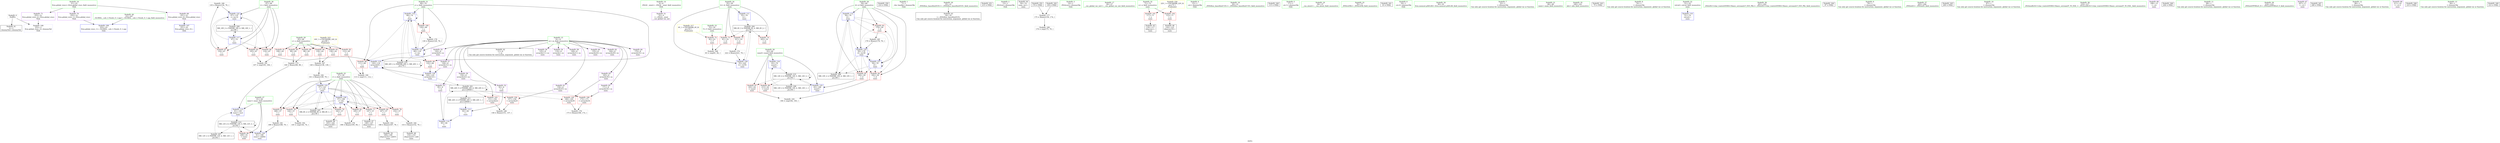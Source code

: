 digraph "SVFG" {
	label="SVFG";

	Node0x562f1b9e06e0 [shape=record,color=grey,label="{NodeID: 0\nNullPtr}"];
	Node0x562f1b9e06e0 -> Node0x562f1b9e1c90[style=solid];
	Node0x562f1b9e06e0 -> Node0x562f1b9e2dc0[style=solid];
	Node0x562f1b9eb040 [shape=record,color=grey,label="{NodeID: 180\n135 = Binary(134, 79, )\n}"];
	Node0x562f1b9eb040 -> Node0x562f1b9e8050[style=solid];
	Node0x562f1b9e23a0 [shape=record,color=red,label="{NodeID: 97\n134\<--67\n\<--i\nmain\n}"];
	Node0x562f1b9e23a0 -> Node0x562f1b9eb040[style=solid];
	Node0x562f1b9e0770 [shape=record,color=green,label="{NodeID: 14\n4\<--6\n_ZStL8__ioinit\<--_ZStL8__ioinit_field_insensitive\nGlob }"];
	Node0x562f1b9e0770 -> Node0x562f1b9e3560[style=solid];
	Node0x562f1b9e2f90 [shape=record,color=blue,label="{NodeID: 111\n55\<--79\ntt\<--\nmain\n}"];
	Node0x562f1b9e2f90 -> Node0x562f1b9f6270[style=dashed];
	Node0x562f1b9e11d0 [shape=record,color=green,label="{NodeID: 28\n63\<--64\nmaxd\<--maxd_field_insensitive\nmain\n}"];
	Node0x562f1b9e11d0 -> Node0x562f1b9e5330[style=solid];
	Node0x562f1b9e11d0 -> Node0x562f1b9e5400[style=solid];
	Node0x562f1b9e11d0 -> Node0x562f1b9e7b70[style=solid];
	Node0x562f1b9e11d0 -> Node0x562f1b9e82c0[style=solid];
	Node0x562f1b9f7670 [shape=record,color=black,label="{NodeID: 208\nMR_14V_2 = PHI(MR_14V_4, MR_14V_1, )\npts\{64 \}\n}"];
	Node0x562f1b9f7670 -> Node0x562f1b9e7b70[style=dashed];
	Node0x562f1b9e82c0 [shape=record,color=blue,label="{NodeID: 125\n63\<--186\nmaxd\<--\nmain\n}"];
	Node0x562f1b9e82c0 -> Node0x562f1b9f9970[style=dashed];
	Node0x562f1b9e1d90 [shape=record,color=black,label="{NodeID: 42\n11\<--8\n\<--m\nCan only get source location for instruction, argument, global var or function.}"];
	Node0x562f1b9e3970 [shape=record,color=purple,label="{NodeID: 56\n125\<--8\narrayidx11\<--m\nmain\n}"];
	Node0x562f1b9e4500 [shape=record,color=purple,label="{NodeID: 70\n252\<--21\nllvm.global_ctors_1\<--llvm.global_ctors\nGlob }"];
	Node0x562f1b9e4500 -> Node0x562f1b9e2cc0[style=solid];
	Node0x562f1ba06c80 [shape=record,color=black,label="{NodeID: 250\n214 = PHI()\n}"];
	Node0x562f1b9e50c0 [shape=record,color=red,label="{NodeID: 84\n182\<--59\n\<--d\nmain\n}"];
	Node0x562f1b9e50c0 -> Node0x562f1b9e5cc0[style=solid];
	Node0x562f1b9c6830 [shape=record,color=green,label="{NodeID: 1\n7\<--1\n__dso_handle\<--dummyObj\nGlob }"];
	Node0x562f1b9eb1c0 [shape=record,color=grey,label="{NodeID: 181\n189 = Binary(188, 79, )\n}"];
	Node0x562f1b9eb1c0 -> Node0x562f1b9e8390[style=solid];
	Node0x562f1b9e2470 [shape=record,color=red,label="{NodeID: 98\n111\<--69\n\<--j\nmain\n}"];
	Node0x562f1b9e2470 -> Node0x562f1b9ebf40[style=solid];
	Node0x562f1b9e0800 [shape=record,color=green,label="{NodeID: 15\n8\<--12\nm\<--m_field_insensitive\nGlob }"];
	Node0x562f1b9e0800 -> Node0x562f1b9e1d90[style=solid];
	Node0x562f1b9e0800 -> Node0x562f1b9e3630[style=solid];
	Node0x562f1b9e0800 -> Node0x562f1b9e3700[style=solid];
	Node0x562f1b9e0800 -> Node0x562f1b9e37d0[style=solid];
	Node0x562f1b9e0800 -> Node0x562f1b9e38a0[style=solid];
	Node0x562f1b9e0800 -> Node0x562f1b9e3970[style=solid];
	Node0x562f1b9e0800 -> Node0x562f1b9e3a40[style=solid];
	Node0x562f1b9e0800 -> Node0x562f1b9e3b10[style=solid];
	Node0x562f1b9e0800 -> Node0x562f1b9e3be0[style=solid];
	Node0x562f1b9e0800 -> Node0x562f1b9e3cb0[style=solid];
	Node0x562f1b9e0800 -> Node0x562f1b9e3d80[style=solid];
	Node0x562f1b9e0800 -> Node0x562f1b9e3e50[style=solid];
	Node0x562f1b9e0800 -> Node0x562f1b9e3f20[style=solid];
	Node0x562f1b9e0800 -> Node0x562f1b9e3ff0[style=solid];
	Node0x562f1b9e0800 -> Node0x562f1b9e40c0[style=solid];
	Node0x562f1b9e3060 [shape=record,color=blue,label="{NodeID: 112\n59\<--79\nd\<--\nmain\n}"];
	Node0x562f1b9e3060 -> Node0x562f1b9e4ff0[style=dashed];
	Node0x562f1b9e3060 -> Node0x562f1b9e50c0[style=dashed];
	Node0x562f1b9e3060 -> Node0x562f1b9e5190[style=dashed];
	Node0x562f1b9e3060 -> Node0x562f1b9e81f0[style=dashed];
	Node0x562f1b9e3060 -> Node0x562f1b9e8460[style=dashed];
	Node0x562f1b9e3060 -> Node0x562f1b9f6c70[style=dashed];
	Node0x562f1b9e12a0 [shape=record,color=green,label="{NodeID: 29\n65\<--66\ns\<--s_field_insensitive\nmain\n}"];
	Node0x562f1b9e12a0 -> Node0x562f1b9e54d0[style=solid];
	Node0x562f1b9e12a0 -> Node0x562f1b9e55a0[style=solid];
	Node0x562f1b9e12a0 -> Node0x562f1b9e5670[style=solid];
	Node0x562f1b9e12a0 -> Node0x562f1b9e5740[style=solid];
	Node0x562f1b9e12a0 -> Node0x562f1b9e5810[style=solid];
	Node0x562f1b9e12a0 -> Node0x562f1b9e58e0[style=solid];
	Node0x562f1b9f7b70 [shape=record,color=black,label="{NodeID: 209\nMR_18V_2 = PHI(MR_18V_4, MR_18V_1, )\npts\{68 \}\n}"];
	Node0x562f1b9f7b70 -> Node0x562f1b9e7c40[style=dashed];
	Node0x562f1b9e8390 [shape=record,color=blue,label="{NodeID: 126\n61\<--189\nmaxr\<--add42\nmain\n}"];
	Node0x562f1b9e8390 -> Node0x562f1b9f9470[style=dashed];
	Node0x562f1b9e1e90 [shape=record,color=black,label="{NodeID: 43\n34\<--35\n\<--_ZNSt8ios_base4InitD1Ev\nCan only get source location for instruction, argument, global var or function.}"];
	Node0x562f1b9fb6e0 [shape=record,color=yellow,style=double,label="{NodeID: 223\n16V_1 = ENCHI(MR_16V_0)\npts\{66 \}\nFun[main]}"];
	Node0x562f1b9fb6e0 -> Node0x562f1b9e54d0[style=dashed];
	Node0x562f1b9fb6e0 -> Node0x562f1b9e55a0[style=dashed];
	Node0x562f1b9fb6e0 -> Node0x562f1b9e5670[style=dashed];
	Node0x562f1b9fb6e0 -> Node0x562f1b9e5740[style=dashed];
	Node0x562f1b9fb6e0 -> Node0x562f1b9e5810[style=dashed];
	Node0x562f1b9fb6e0 -> Node0x562f1b9e58e0[style=dashed];
	Node0x562f1b9e3a40 [shape=record,color=purple,label="{NodeID: 57\n126\<--8\narrayidx12\<--m\nmain\n}"];
	Node0x562f1b9e3a40 -> Node0x562f1b9e7eb0[style=solid];
	Node0x562f1b9e4600 [shape=record,color=purple,label="{NodeID: 71\n253\<--21\nllvm.global_ctors_2\<--llvm.global_ctors\nGlob }"];
	Node0x562f1b9e4600 -> Node0x562f1b9e2dc0[style=solid];
	Node0x562f1ba06d80 [shape=record,color=black,label="{NodeID: 251\n215 = PHI()\n}"];
	Node0x562f1b9e5190 [shape=record,color=red,label="{NodeID: 85\n186\<--59\n\<--d\nmain\n}"];
	Node0x562f1b9e5190 -> Node0x562f1b9e82c0[style=solid];
	Node0x562f1b9c8cc0 [shape=record,color=green,label="{NodeID: 2\n13\<--1\n_ZSt3cin\<--dummyObj\nGlob }"];
	Node0x562f1b9eb340 [shape=record,color=grey,label="{NodeID: 182\n141 = Binary(140, 79, )\n}"];
	Node0x562f1b9eb340 -> Node0x562f1b9e8120[style=solid];
	Node0x562f1b9e2540 [shape=record,color=red,label="{NodeID: 99\n122\<--69\n\<--j\nmain\n}"];
	Node0x562f1b9e2540 -> Node0x562f1b9e7eb0[style=solid];
	Node0x562f1b9e0890 [shape=record,color=green,label="{NodeID: 16\n21\<--25\nllvm.global_ctors\<--llvm.global_ctors_field_insensitive\nGlob }"];
	Node0x562f1b9e0890 -> Node0x562f1b9e4400[style=solid];
	Node0x562f1b9e0890 -> Node0x562f1b9e4500[style=solid];
	Node0x562f1b9e0890 -> Node0x562f1b9e4600[style=solid];
	Node0x562f1b9e3130 [shape=record,color=blue,label="{NodeID: 113\n92\<--94\n\<--\nmain\n}"];
	Node0x562f1b9e3130 -> Node0x562f1b9e3200[style=dashed];
	Node0x562f1b9e1370 [shape=record,color=green,label="{NodeID: 30\n67\<--68\ni\<--i_field_insensitive\nmain\n}"];
	Node0x562f1b9e1370 -> Node0x562f1b9e59b0[style=solid];
	Node0x562f1b9e1370 -> Node0x562f1b9e22d0[style=solid];
	Node0x562f1b9e1370 -> Node0x562f1b9e23a0[style=solid];
	Node0x562f1b9e1370 -> Node0x562f1b9e7c40[style=solid];
	Node0x562f1b9e1370 -> Node0x562f1b9e8050[style=solid];
	Node0x562f1b9f8070 [shape=record,color=black,label="{NodeID: 210\nMR_20V_2 = PHI(MR_20V_3, MR_20V_1, )\npts\{70 \}\n}"];
	Node0x562f1b9f8070 -> Node0x562f1b9e7d10[style=dashed];
	Node0x562f1b9f8070 -> Node0x562f1b9f8070[style=dashed];
	Node0x562f1b9e8460 [shape=record,color=blue,label="{NodeID: 127\n59\<--79\nd\<--\nmain\n}"];
	Node0x562f1b9e8460 -> Node0x562f1b9e4ff0[style=dashed];
	Node0x562f1b9e8460 -> Node0x562f1b9e50c0[style=dashed];
	Node0x562f1b9e8460 -> Node0x562f1b9e5190[style=dashed];
	Node0x562f1b9e8460 -> Node0x562f1b9e81f0[style=dashed];
	Node0x562f1b9e8460 -> Node0x562f1b9e8460[style=dashed];
	Node0x562f1b9e8460 -> Node0x562f1b9f6c70[style=dashed];
	Node0x562f1b9e1f90 [shape=record,color=black,label="{NodeID: 44\n50\<--74\nmain_ret\<--\nmain\n}"];
	Node0x562f1b9e3b10 [shape=record,color=purple,label="{NodeID: 58\n149\<--8\narrayidx21\<--m\nmain\n}"];
	Node0x562f1b9e4700 [shape=record,color=red,label="{NodeID: 72\n82\<--53\n\<--T\nmain\n}"];
	Node0x562f1b9e4700 -> Node0x562f1b9ebc40[style=solid];
	Node0x562f1ba06e50 [shape=record,color=black,label="{NodeID: 252\n174 = PHI()\n}"];
	Node0x562f1ba06e50 -> Node0x562f1b9eabc0[style=solid];
	Node0x562f1b9e5260 [shape=record,color=red,label="{NodeID: 86\n209\<--61\n\<--maxr\nmain\n}"];
	Node0x562f1b9c7de0 [shape=record,color=green,label="{NodeID: 3\n14\<--1\n_ZSt4cout\<--dummyObj\nGlob }"];
	Node0x562f1b9eb4c0 [shape=record,color=grey,label="{NodeID: 183\n168 = Binary(167, 79, )\n}"];
	Node0x562f1b9eb4c0 -> Node0x562f1b9e3490[style=solid];
	Node0x562f1b9e2610 [shape=record,color=red,label="{NodeID: 100\n129\<--69\n\<--j\nmain\n}"];
	Node0x562f1b9e2610 -> Node0x562f1b9eaec0[style=solid];
	Node0x562f1b9e0920 [shape=record,color=green,label="{NodeID: 17\n26\<--27\n__cxx_global_var_init\<--__cxx_global_var_init_field_insensitive\n}"];
	Node0x562f1b9e3200 [shape=record,color=blue,label="{NodeID: 114\n95\<--94\n\<--\nmain\n}"];
	Node0x562f1b9e3200 -> Node0x562f1b9f5370[style=dashed];
	Node0x562f1b9e1440 [shape=record,color=green,label="{NodeID: 31\n69\<--70\nj\<--j_field_insensitive\nmain\n}"];
	Node0x562f1b9e1440 -> Node0x562f1b9e2470[style=solid];
	Node0x562f1b9e1440 -> Node0x562f1b9e2540[style=solid];
	Node0x562f1b9e1440 -> Node0x562f1b9e2610[style=solid];
	Node0x562f1b9e1440 -> Node0x562f1b9e7d10[style=solid];
	Node0x562f1b9e1440 -> Node0x562f1b9e7f80[style=solid];
	Node0x562f1b9f8570 [shape=record,color=black,label="{NodeID: 211\nMR_24V_2 = PHI(MR_24V_5, MR_24V_1, )\npts\{120000 \}\n}"];
	Node0x562f1b9f8570 -> Node0x562f1b9e3130[style=dashed];
	Node0x562f1b9e8530 [shape=record,color=blue,label="{NodeID: 128\n57\<--196\nr\<--dec\nmain\n}"];
	Node0x562f1b9e8530 -> Node0x562f1b9e4a40[style=dashed];
	Node0x562f1b9e8530 -> Node0x562f1b9e4b10[style=dashed];
	Node0x562f1b9e8530 -> Node0x562f1b9e4be0[style=dashed];
	Node0x562f1b9e8530 -> Node0x562f1b9e4cb0[style=dashed];
	Node0x562f1b9e8530 -> Node0x562f1b9e4d80[style=dashed];
	Node0x562f1b9e8530 -> Node0x562f1b9e4e50[style=dashed];
	Node0x562f1b9e8530 -> Node0x562f1b9e4f20[style=dashed];
	Node0x562f1b9e8530 -> Node0x562f1b9e8530[style=dashed];
	Node0x562f1b9e8530 -> Node0x562f1b9f6770[style=dashed];
	Node0x562f1b9e2060 [shape=record,color=black,label="{NodeID: 45\n118\<--117\nidxprom\<--\nmain\n}"];
	Node0x562f1b9e3be0 [shape=record,color=purple,label="{NodeID: 59\n150\<--8\narrayidx22\<--m\nmain\n}"];
	Node0x562f1b9e3be0 -> Node0x562f1b9e2880[style=solid];
	Node0x562f1b9e47d0 [shape=record,color=red,label="{NodeID: 73\n81\<--55\n\<--tt\nmain\n}"];
	Node0x562f1b9e47d0 -> Node0x562f1b9ebc40[style=solid];
	Node0x562f1b9e5330 [shape=record,color=red,label="{NodeID: 87\n183\<--63\n\<--maxd\nmain\n}"];
	Node0x562f1b9e5330 -> Node0x562f1b9e5cc0[style=solid];
	Node0x562f1b9c7e70 [shape=record,color=green,label="{NodeID: 4\n15\<--1\n.str\<--dummyObj\nGlob }"];
	Node0x562f1b9eb640 [shape=record,color=grey,label="{NodeID: 184\n153 = Binary(152, 79, )\n}"];
	Node0x562f1b9eb640 -> Node0x562f1b9e32f0[style=solid];
	Node0x562f1b9e26e0 [shape=record,color=red,label="{NodeID: 101\n117\<--71\n\<--x\nmain\n}"];
	Node0x562f1b9e26e0 -> Node0x562f1b9e2060[style=solid];
	Node0x562f1b9e09b0 [shape=record,color=green,label="{NodeID: 18\n30\<--31\n_ZNSt8ios_base4InitC1Ev\<--_ZNSt8ios_base4InitC1Ev_field_insensitive\n}"];
	Node0x562f1b9e7aa0 [shape=record,color=blue,label="{NodeID: 115\n61\<--100\nmaxr\<--mul\nmain\n}"];
	Node0x562f1b9e7aa0 -> Node0x562f1b9f9470[style=dashed];
	Node0x562f1b9e1510 [shape=record,color=green,label="{NodeID: 32\n71\<--72\nx\<--x_field_insensitive\nmain\n}"];
	Node0x562f1b9e1510 -> Node0x562f1b9e26e0[style=solid];
	Node0x562f1b9e1510 -> Node0x562f1b9e27b0[style=solid];
	Node0x562f1b9e8600 [shape=record,color=blue,label="{NodeID: 129\n55\<--222\ntt\<--inc54\nmain\n}"];
	Node0x562f1b9e8600 -> Node0x562f1b9f6270[style=dashed];
	Node0x562f1b9e2130 [shape=record,color=black,label="{NodeID: 46\n124\<--123\nidxprom10\<--\nmain\n}"];
	Node0x562f1b9fb980 [shape=record,color=yellow,style=double,label="{NodeID: 226\n22V_1 = ENCHI(MR_22V_0)\npts\{72 \}\nFun[main]}"];
	Node0x562f1b9fb980 -> Node0x562f1b9e26e0[style=dashed];
	Node0x562f1b9fb980 -> Node0x562f1b9e27b0[style=dashed];
	Node0x562f1b9e3cb0 [shape=record,color=purple,label="{NodeID: 60\n155\<--8\narrayidx24\<--m\nmain\n}"];
	Node0x562f1ba06220 [shape=record,color=black,label="{NodeID: 240\n115 = PHI()\n}"];
	Node0x562f1b9e48a0 [shape=record,color=red,label="{NodeID: 74\n203\<--55\n\<--tt\nmain\n}"];
	Node0x562f1b9e5400 [shape=record,color=red,label="{NodeID: 88\n213\<--63\n\<--maxd\nmain\n}"];
	Node0x562f1b9c8fc0 [shape=record,color=green,label="{NodeID: 5\n17\<--1\n.str.1\<--dummyObj\nGlob }"];
	Node0x562f1b9eb7c0 [shape=record,color=grey,label="{NodeID: 185\n179 = Binary(178, 79, )\n}"];
	Node0x562f1b9eb7c0 -> Node0x562f1b9e81f0[style=solid];
	Node0x562f1b9e27b0 [shape=record,color=red,label="{NodeID: 102\n123\<--71\n\<--x\nmain\n}"];
	Node0x562f1b9e27b0 -> Node0x562f1b9e2130[style=solid];
	Node0x562f1b9e0a80 [shape=record,color=green,label="{NodeID: 19\n36\<--37\n__cxa_atexit\<--__cxa_atexit_field_insensitive\n}"];
	Node0x562f1b9e7b70 [shape=record,color=blue,label="{NodeID: 116\n63\<--79\nmaxd\<--\nmain\n}"];
	Node0x562f1b9e7b70 -> Node0x562f1b9f9970[style=dashed];
	Node0x562f1b9e15e0 [shape=record,color=green,label="{NodeID: 33\n76\<--77\n_ZNSirsERi\<--_ZNSirsERi_field_insensitive\n}"];
	Node0x562f1b9e2200 [shape=record,color=black,label="{NodeID: 47\n148\<--147\nidxprom20\<--\nmain\n}"];
	Node0x562f1b9e3d80 [shape=record,color=purple,label="{NodeID: 61\n156\<--8\narrayidx25\<--m\nmain\n}"];
	Node0x562f1b9e3d80 -> Node0x562f1b9e2950[style=solid];
	Node0x562f1ba06320 [shape=record,color=black,label="{NodeID: 241\n33 = PHI()\n}"];
	Node0x562f1b9e4970 [shape=record,color=red,label="{NodeID: 75\n221\<--55\n\<--tt\nmain\n}"];
	Node0x562f1b9e4970 -> Node0x562f1b9ea740[style=solid];
	Node0x562f1b9e54d0 [shape=record,color=red,label="{NodeID: 89\n98\<--65\n\<--s\nmain\n}"];
	Node0x562f1b9e54d0 -> Node0x562f1b9ea8c0[style=solid];
	Node0x562f1b9c9050 [shape=record,color=green,label="{NodeID: 6\n19\<--1\n.str.2\<--dummyObj\nGlob }"];
	Node0x562f1b9eb940 [shape=record,color=grey,label="{NodeID: 186\n158 = Binary(151, 157, )\n}"];
	Node0x562f1b9e2880 [shape=record,color=red,label="{NodeID: 103\n151\<--150\n\<--arrayidx22\nmain\n}"];
	Node0x562f1b9e2880 -> Node0x562f1b9eb940[style=solid];
	Node0x562f1b9e0b50 [shape=record,color=green,label="{NodeID: 20\n35\<--41\n_ZNSt8ios_base4InitD1Ev\<--_ZNSt8ios_base4InitD1Ev_field_insensitive\n}"];
	Node0x562f1b9e0b50 -> Node0x562f1b9e1e90[style=solid];
	Node0x562f1b9e7c40 [shape=record,color=blue,label="{NodeID: 117\n67\<--74\ni\<--\nmain\n}"];
	Node0x562f1b9e7c40 -> Node0x562f1b9e59b0[style=dashed];
	Node0x562f1b9e7c40 -> Node0x562f1b9e22d0[style=dashed];
	Node0x562f1b9e7c40 -> Node0x562f1b9e23a0[style=dashed];
	Node0x562f1b9e7c40 -> Node0x562f1b9e8050[style=dashed];
	Node0x562f1b9e7c40 -> Node0x562f1b9f7b70[style=dashed];
	Node0x562f1b9e16b0 [shape=record,color=green,label="{NodeID: 34\n90\<--91\nllvm.memset.p0i8.i64\<--llvm.memset.p0i8.i64_field_insensitive\n}"];
	Node0x562f1b9f9470 [shape=record,color=black,label="{NodeID: 214\nMR_12V_4 = PHI(MR_12V_5, MR_12V_3, )\npts\{62 \}\n}"];
	Node0x562f1b9f9470 -> Node0x562f1b9e5260[style=dashed];
	Node0x562f1b9f9470 -> Node0x562f1b9e8390[style=dashed];
	Node0x562f1b9f9470 -> Node0x562f1b9f7170[style=dashed];
	Node0x562f1b9f9470 -> Node0x562f1b9f9470[style=dashed];
	Node0x562f1b9e32f0 [shape=record,color=black,label="{NodeID: 48\n154\<--153\nidxprom23\<--add\nmain\n}"];
	Node0x562f1b9e3e50 [shape=record,color=purple,label="{NodeID: 62\n164\<--8\narrayidx29\<--m\nmain\n}"];
	Node0x562f1ba06420 [shape=record,color=black,label="{NodeID: 242\n159 = PHI()\n}"];
	Node0x562f1ba06420 -> Node0x562f1b9eabc0[style=solid];
	Node0x562f1b9e4a40 [shape=record,color=red,label="{NodeID: 76\n144\<--57\n\<--r\nmain\n}"];
	Node0x562f1b9e4a40 -> Node0x562f1b9e5b40[style=solid];
	Node0x562f1b9e55a0 [shape=record,color=red,label="{NodeID: 90\n99\<--65\n\<--s\nmain\n}"];
	Node0x562f1b9e55a0 -> Node0x562f1b9ea8c0[style=solid];
	Node0x562f1b9c7ba0 [shape=record,color=green,label="{NodeID: 7\n22\<--1\n\<--dummyObj\nCan only get source location for instruction, argument, global var or function.}"];
	Node0x562f1b9ebac0 [shape=record,color=grey,label="{NodeID: 187\n140 = Binary(138, 139, )\n}"];
	Node0x562f1b9ebac0 -> Node0x562f1b9eb340[style=solid];
	Node0x562f1b9e2950 [shape=record,color=red,label="{NodeID: 104\n157\<--156\n\<--arrayidx25\nmain\n}"];
	Node0x562f1b9e2950 -> Node0x562f1b9eb940[style=solid];
	Node0x562f1b9e0c20 [shape=record,color=green,label="{NodeID: 21\n48\<--49\nmain\<--main_field_insensitive\n}"];
	Node0x562f1b9f5370 [shape=record,color=black,label="{NodeID: 201\nMR_24V_5 = PHI(MR_24V_6, MR_24V_4, )\npts\{120000 \}\n}"];
	Node0x562f1b9f5370 -> Node0x562f1b9e2880[style=dashed];
	Node0x562f1b9f5370 -> Node0x562f1b9e2950[style=dashed];
	Node0x562f1b9f5370 -> Node0x562f1b9e2a20[style=dashed];
	Node0x562f1b9f5370 -> Node0x562f1b9e2af0[style=dashed];
	Node0x562f1b9f5370 -> Node0x562f1b9e7de0[style=dashed];
	Node0x562f1b9f5370 -> Node0x562f1b9f5370[style=dashed];
	Node0x562f1b9f5370 -> Node0x562f1b9f8570[style=dashed];
	Node0x562f1b9e7d10 [shape=record,color=blue,label="{NodeID: 118\n69\<--74\nj\<--\nmain\n}"];
	Node0x562f1b9e7d10 -> Node0x562f1b9e2470[style=dashed];
	Node0x562f1b9e7d10 -> Node0x562f1b9e2540[style=dashed];
	Node0x562f1b9e7d10 -> Node0x562f1b9e2610[style=dashed];
	Node0x562f1b9e7d10 -> Node0x562f1b9e7d10[style=dashed];
	Node0x562f1b9e7d10 -> Node0x562f1b9e7f80[style=dashed];
	Node0x562f1b9e7d10 -> Node0x562f1b9f8070[style=dashed];
	Node0x562f1b9e1780 [shape=record,color=green,label="{NodeID: 35\n160\<--161\nabs\<--abs_field_insensitive\n}"];
	Node0x562f1b9f9970 [shape=record,color=black,label="{NodeID: 215\nMR_14V_4 = PHI(MR_14V_5, MR_14V_3, )\npts\{64 \}\n}"];
	Node0x562f1b9f9970 -> Node0x562f1b9e5330[style=dashed];
	Node0x562f1b9f9970 -> Node0x562f1b9e5400[style=dashed];
	Node0x562f1b9f9970 -> Node0x562f1b9e82c0[style=dashed];
	Node0x562f1b9f9970 -> Node0x562f1b9f7670[style=dashed];
	Node0x562f1b9f9970 -> Node0x562f1b9f9970[style=dashed];
	Node0x562f1b9e33c0 [shape=record,color=black,label="{NodeID: 49\n163\<--162\nidxprom28\<--\nmain\n}"];
	Node0x562f1b9e3f20 [shape=record,color=purple,label="{NodeID: 63\n165\<--8\narrayidx30\<--m\nmain\n}"];
	Node0x562f1b9e3f20 -> Node0x562f1b9e2a20[style=solid];
	Node0x562f1ba06580 [shape=record,color=black,label="{NodeID: 243\n75 = PHI()\n}"];
	Node0x562f1b9e4b10 [shape=record,color=red,label="{NodeID: 77\n147\<--57\n\<--r\nmain\n}"];
	Node0x562f1b9e4b10 -> Node0x562f1b9e2200[style=solid];
	Node0x562f1b9ea740 [shape=record,color=grey,label="{NodeID: 174\n222 = Binary(221, 79, )\n}"];
	Node0x562f1b9ea740 -> Node0x562f1b9e8600[style=solid];
	Node0x562f1b9e5670 [shape=record,color=red,label="{NodeID: 91\n106\<--65\n\<--s\nmain\n}"];
	Node0x562f1b9e5670 -> Node0x562f1b9ec0c0[style=solid];
	Node0x562f1b9c7c30 [shape=record,color=green,label="{NodeID: 8\n74\<--1\n\<--dummyObj\nCan only get source location for instruction, argument, global var or function.}"];
	Node0x562f1b9ebc40 [shape=record,color=grey,label="{NodeID: 188\n83 = cmp(81, 82, )\n}"];
	Node0x562f1b9e2a20 [shape=record,color=red,label="{NodeID: 105\n166\<--165\n\<--arrayidx30\nmain\n}"];
	Node0x562f1b9e2a20 -> Node0x562f1b9eaa40[style=solid];
	Node0x562f1b9e0cf0 [shape=record,color=green,label="{NodeID: 22\n51\<--52\nretval\<--retval_field_insensitive\nmain\n}"];
	Node0x562f1b9e0cf0 -> Node0x562f1b9e2ec0[style=solid];
	Node0x562f1b9e7de0 [shape=record,color=blue,label="{NodeID: 119\n120\<--116\narrayidx9\<--\nmain\n}"];
	Node0x562f1b9e7de0 -> Node0x562f1b9e7eb0[style=dashed];
	Node0x562f1b9e1850 [shape=record,color=green,label="{NodeID: 36\n201\<--202\n_ZStlsISt11char_traitsIcEERSt13basic_ostreamIcT_ES5_PKc\<--_ZStlsISt11char_traitsIcEERSt13basic_ostreamIcT_ES5_PKc_field_insensitive\n}"];
	Node0x562f1b9e3490 [shape=record,color=black,label="{NodeID: 50\n169\<--168\nidxprom32\<--add31\nmain\n}"];
	Node0x562f1b9e3ff0 [shape=record,color=purple,label="{NodeID: 64\n170\<--8\narrayidx33\<--m\nmain\n}"];
	Node0x562f1ba06650 [shape=record,color=black,label="{NodeID: 244\n97 = PHI()\n}"];
	Node0x562f1b9e4be0 [shape=record,color=red,label="{NodeID: 78\n152\<--57\n\<--r\nmain\n}"];
	Node0x562f1b9e4be0 -> Node0x562f1b9eb640[style=solid];
	Node0x562f1b9ea8c0 [shape=record,color=grey,label="{NodeID: 175\n100 = Binary(98, 99, )\n}"];
	Node0x562f1b9ea8c0 -> Node0x562f1b9e7aa0[style=solid];
	Node0x562f1b9e5740 [shape=record,color=red,label="{NodeID: 92\n112\<--65\n\<--s\nmain\n}"];
	Node0x562f1b9e5740 -> Node0x562f1b9ebf40[style=solid];
	Node0x562f1b9c8520 [shape=record,color=green,label="{NodeID: 9\n79\<--1\n\<--dummyObj\nCan only get source location for instruction, argument, global var or function.}"];
	Node0x562f1b9ebdc0 [shape=record,color=grey,label="{NodeID: 189\n176 = cmp(175, 79, )\n}"];
	Node0x562f1b9e2af0 [shape=record,color=red,label="{NodeID: 106\n172\<--171\n\<--arrayidx34\nmain\n}"];
	Node0x562f1b9e2af0 -> Node0x562f1b9eaa40[style=solid];
	Node0x562f1b9e0dc0 [shape=record,color=green,label="{NodeID: 23\n53\<--54\nT\<--T_field_insensitive\nmain\n}"];
	Node0x562f1b9e0dc0 -> Node0x562f1b9e4700[style=solid];
	Node0x562f1b9e7eb0 [shape=record,color=blue,label="{NodeID: 120\n126\<--122\narrayidx12\<--\nmain\n}"];
	Node0x562f1b9e7eb0 -> Node0x562f1b9e7de0[style=dashed];
	Node0x562f1b9e7eb0 -> Node0x562f1b9f5370[style=dashed];
	Node0x562f1b9e1920 [shape=record,color=green,label="{NodeID: 37\n205\<--206\n_ZNSolsEi\<--_ZNSolsEi_field_insensitive\n}"];
	Node0x562f1b9fa990 [shape=record,color=yellow,style=double,label="{NodeID: 217\n4V_1 = ENCHI(MR_4V_0)\npts\{54 \}\nFun[main]}"];
	Node0x562f1b9fa990 -> Node0x562f1b9e4700[style=dashed];
	Node0x562f1b9e3560 [shape=record,color=purple,label="{NodeID: 51\n32\<--4\n\<--_ZStL8__ioinit\n__cxx_global_var_init\n}"];
	Node0x562f1b9e40c0 [shape=record,color=purple,label="{NodeID: 65\n171\<--8\narrayidx34\<--m\nmain\n}"];
	Node0x562f1b9e40c0 -> Node0x562f1b9e2af0[style=solid];
	Node0x562f1ba06720 [shape=record,color=black,label="{NodeID: 245\n200 = PHI()\n}"];
	Node0x562f1b9e4cb0 [shape=record,color=red,label="{NodeID: 79\n162\<--57\n\<--r\nmain\n}"];
	Node0x562f1b9e4cb0 -> Node0x562f1b9e33c0[style=solid];
	Node0x562f1b9eaa40 [shape=record,color=grey,label="{NodeID: 176\n173 = Binary(166, 172, )\n}"];
	Node0x562f1b9e5810 [shape=record,color=red,label="{NodeID: 93\n138\<--65\n\<--s\nmain\n}"];
	Node0x562f1b9e5810 -> Node0x562f1b9ebac0[style=solid];
	Node0x562f1b9c85f0 [shape=record,color=green,label="{NodeID: 10\n87\<--1\n\<--dummyObj\nCan only get source location for instruction, argument, global var or function.}"];
	Node0x562f1b9ebf40 [shape=record,color=grey,label="{NodeID: 190\n113 = cmp(111, 112, )\n}"];
	Node0x562f1b9e2bc0 [shape=record,color=blue,label="{NodeID: 107\n251\<--22\nllvm.global_ctors_0\<--\nGlob }"];
	Node0x562f1b9e0e90 [shape=record,color=green,label="{NodeID: 24\n55\<--56\ntt\<--tt_field_insensitive\nmain\n}"];
	Node0x562f1b9e0e90 -> Node0x562f1b9e47d0[style=solid];
	Node0x562f1b9e0e90 -> Node0x562f1b9e48a0[style=solid];
	Node0x562f1b9e0e90 -> Node0x562f1b9e4970[style=solid];
	Node0x562f1b9e0e90 -> Node0x562f1b9e2f90[style=solid];
	Node0x562f1b9e0e90 -> Node0x562f1b9e8600[style=solid];
	Node0x562f1b9f6270 [shape=record,color=black,label="{NodeID: 204\nMR_6V_3 = PHI(MR_6V_4, MR_6V_2, )\npts\{56 \}\n}"];
	Node0x562f1b9f6270 -> Node0x562f1b9e47d0[style=dashed];
	Node0x562f1b9f6270 -> Node0x562f1b9e48a0[style=dashed];
	Node0x562f1b9f6270 -> Node0x562f1b9e4970[style=dashed];
	Node0x562f1b9f6270 -> Node0x562f1b9e8600[style=dashed];
	Node0x562f1b9e7f80 [shape=record,color=blue,label="{NodeID: 121\n69\<--130\nj\<--inc\nmain\n}"];
	Node0x562f1b9e7f80 -> Node0x562f1b9e2470[style=dashed];
	Node0x562f1b9e7f80 -> Node0x562f1b9e2540[style=dashed];
	Node0x562f1b9e7f80 -> Node0x562f1b9e2610[style=dashed];
	Node0x562f1b9e7f80 -> Node0x562f1b9e7d10[style=dashed];
	Node0x562f1b9e7f80 -> Node0x562f1b9e7f80[style=dashed];
	Node0x562f1b9e7f80 -> Node0x562f1b9f8070[style=dashed];
	Node0x562f1b9e19f0 [shape=record,color=green,label="{NodeID: 38\n216\<--217\n_ZSt4endlIcSt11char_traitsIcEERSt13basic_ostreamIT_T0_ES6_\<--_ZSt4endlIcSt11char_traitsIcEERSt13basic_ostreamIT_T0_ES6__field_insensitive\n}"];
	Node0x562f1b9e3630 [shape=record,color=purple,label="{NodeID: 52\n92\<--8\n\<--m\nmain\n}"];
	Node0x562f1b9e3630 -> Node0x562f1b9e3130[style=solid];
	Node0x562f1b9e4190 [shape=record,color=purple,label="{NodeID: 66\n199\<--15\n\<--.str\nmain\n}"];
	Node0x562f1ba06880 [shape=record,color=black,label="{NodeID: 246\n204 = PHI()\n}"];
	Node0x562f1b9e4d80 [shape=record,color=red,label="{NodeID: 80\n167\<--57\n\<--r\nmain\n}"];
	Node0x562f1b9e4d80 -> Node0x562f1b9eb4c0[style=solid];
	Node0x562f1b9eabc0 [shape=record,color=grey,label="{NodeID: 177\n175 = Binary(159, 174, )\n}"];
	Node0x562f1b9eabc0 -> Node0x562f1b9ebdc0[style=solid];
	Node0x562f1b9e58e0 [shape=record,color=red,label="{NodeID: 94\n139\<--65\n\<--s\nmain\n}"];
	Node0x562f1b9e58e0 -> Node0x562f1b9ebac0[style=solid];
	Node0x562f1b9c78c0 [shape=record,color=green,label="{NodeID: 11\n88\<--1\n\<--dummyObj\nCan only get source location for instruction, argument, global var or function.}"];
	Node0x562f1b9ec0c0 [shape=record,color=grey,label="{NodeID: 191\n107 = cmp(105, 106, )\n}"];
	Node0x562f1b9e2cc0 [shape=record,color=blue,label="{NodeID: 108\n252\<--23\nllvm.global_ctors_1\<--_GLOBAL__sub_I_Clouds_0_1.cpp\nGlob }"];
	Node0x562f1b9e0f60 [shape=record,color=green,label="{NodeID: 25\n57\<--58\nr\<--r_field_insensitive\nmain\n}"];
	Node0x562f1b9e0f60 -> Node0x562f1b9e4a40[style=solid];
	Node0x562f1b9e0f60 -> Node0x562f1b9e4b10[style=solid];
	Node0x562f1b9e0f60 -> Node0x562f1b9e4be0[style=solid];
	Node0x562f1b9e0f60 -> Node0x562f1b9e4cb0[style=solid];
	Node0x562f1b9e0f60 -> Node0x562f1b9e4d80[style=solid];
	Node0x562f1b9e0f60 -> Node0x562f1b9e4e50[style=solid];
	Node0x562f1b9e0f60 -> Node0x562f1b9e4f20[style=solid];
	Node0x562f1b9e0f60 -> Node0x562f1b9e8120[style=solid];
	Node0x562f1b9e0f60 -> Node0x562f1b9e8530[style=solid];
	Node0x562f1b9f6770 [shape=record,color=black,label="{NodeID: 205\nMR_8V_2 = PHI(MR_8V_4, MR_8V_1, )\npts\{58 \}\n}"];
	Node0x562f1b9f6770 -> Node0x562f1b9e8120[style=dashed];
	Node0x562f1b9e8050 [shape=record,color=blue,label="{NodeID: 122\n67\<--135\ni\<--inc14\nmain\n}"];
	Node0x562f1b9e8050 -> Node0x562f1b9e59b0[style=dashed];
	Node0x562f1b9e8050 -> Node0x562f1b9e22d0[style=dashed];
	Node0x562f1b9e8050 -> Node0x562f1b9e23a0[style=dashed];
	Node0x562f1b9e8050 -> Node0x562f1b9e8050[style=dashed];
	Node0x562f1b9e8050 -> Node0x562f1b9f7b70[style=dashed];
	Node0x562f1b9e1ac0 [shape=record,color=green,label="{NodeID: 39\n218\<--219\n_ZNSolsEPFRSoS_E\<--_ZNSolsEPFRSoS_E_field_insensitive\n}"];
	Node0x562f1b9e3700 [shape=record,color=purple,label="{NodeID: 53\n95\<--8\n\<--m\nmain\n}"];
	Node0x562f1b9e3700 -> Node0x562f1b9e3200[style=solid];
	Node0x562f1b9e4260 [shape=record,color=purple,label="{NodeID: 67\n207\<--17\n\<--.str.1\nmain\n}"];
	Node0x562f1ba06980 [shape=record,color=black,label="{NodeID: 247\n208 = PHI()\n}"];
	Node0x562f1b9e4e50 [shape=record,color=red,label="{NodeID: 81\n188\<--57\n\<--r\nmain\n}"];
	Node0x562f1b9e4e50 -> Node0x562f1b9eb1c0[style=solid];
	Node0x562f1b9ead40 [shape=record,color=grey,label="{NodeID: 178\n196 = Binary(195, 94, )\n}"];
	Node0x562f1b9ead40 -> Node0x562f1b9e8530[style=solid];
	Node0x562f1b9e59b0 [shape=record,color=red,label="{NodeID: 95\n105\<--67\n\<--i\nmain\n}"];
	Node0x562f1b9e59b0 -> Node0x562f1b9ec0c0[style=solid];
	Node0x562f1b9c7950 [shape=record,color=green,label="{NodeID: 12\n89\<--1\n\<--dummyObj\nCan only get source location for instruction, argument, global var or function.}"];
	Node0x562f1b9e5b40 [shape=record,color=grey,label="{NodeID: 192\n145 = cmp(144, 74, )\n}"];
	Node0x562f1b9e2dc0 [shape=record,color=blue, style = dotted,label="{NodeID: 109\n253\<--3\nllvm.global_ctors_2\<--dummyVal\nGlob }"];
	Node0x562f1b9e1030 [shape=record,color=green,label="{NodeID: 26\n59\<--60\nd\<--d_field_insensitive\nmain\n}"];
	Node0x562f1b9e1030 -> Node0x562f1b9e4ff0[style=solid];
	Node0x562f1b9e1030 -> Node0x562f1b9e50c0[style=solid];
	Node0x562f1b9e1030 -> Node0x562f1b9e5190[style=solid];
	Node0x562f1b9e1030 -> Node0x562f1b9e3060[style=solid];
	Node0x562f1b9e1030 -> Node0x562f1b9e81f0[style=solid];
	Node0x562f1b9e1030 -> Node0x562f1b9e8460[style=solid];
	Node0x562f1b9f6c70 [shape=record,color=black,label="{NodeID: 206\nMR_10V_2 = PHI(MR_10V_4, MR_10V_1, )\npts\{60 \}\n}"];
	Node0x562f1b9f6c70 -> Node0x562f1b9e3060[style=dashed];
	Node0x562f1b9e8120 [shape=record,color=blue,label="{NodeID: 123\n57\<--141\nr\<--sub\nmain\n}"];
	Node0x562f1b9e8120 -> Node0x562f1b9e4a40[style=dashed];
	Node0x562f1b9e8120 -> Node0x562f1b9e4b10[style=dashed];
	Node0x562f1b9e8120 -> Node0x562f1b9e4be0[style=dashed];
	Node0x562f1b9e8120 -> Node0x562f1b9e4cb0[style=dashed];
	Node0x562f1b9e8120 -> Node0x562f1b9e4d80[style=dashed];
	Node0x562f1b9e8120 -> Node0x562f1b9e4e50[style=dashed];
	Node0x562f1b9e8120 -> Node0x562f1b9e4f20[style=dashed];
	Node0x562f1b9e8120 -> Node0x562f1b9e8530[style=dashed];
	Node0x562f1b9e8120 -> Node0x562f1b9f6770[style=dashed];
	Node0x562f1b9e1b90 [shape=record,color=green,label="{NodeID: 40\n23\<--247\n_GLOBAL__sub_I_Clouds_0_1.cpp\<--_GLOBAL__sub_I_Clouds_0_1.cpp_field_insensitive\n}"];
	Node0x562f1b9e1b90 -> Node0x562f1b9e2cc0[style=solid];
	Node0x562f1b9e37d0 [shape=record,color=purple,label="{NodeID: 54\n119\<--8\narrayidx\<--m\nmain\n}"];
	Node0x562f1b9e4330 [shape=record,color=purple,label="{NodeID: 68\n211\<--19\n\<--.str.2\nmain\n}"];
	Node0x562f1ba06a80 [shape=record,color=black,label="{NodeID: 248\n210 = PHI()\n}"];
	Node0x562f1b9e4f20 [shape=record,color=red,label="{NodeID: 82\n195\<--57\n\<--r\nmain\n}"];
	Node0x562f1b9e4f20 -> Node0x562f1b9ead40[style=solid];
	Node0x562f1b9eaec0 [shape=record,color=grey,label="{NodeID: 179\n130 = Binary(129, 79, )\n}"];
	Node0x562f1b9eaec0 -> Node0x562f1b9e7f80[style=solid];
	Node0x562f1b9e22d0 [shape=record,color=red,label="{NodeID: 96\n116\<--67\n\<--i\nmain\n}"];
	Node0x562f1b9e22d0 -> Node0x562f1b9e7de0[style=solid];
	Node0x562f1b9c7a20 [shape=record,color=green,label="{NodeID: 13\n94\<--1\n\<--dummyObj\nCan only get source location for instruction, argument, global var or function.}"];
	Node0x562f1b9e5cc0 [shape=record,color=grey,label="{NodeID: 193\n184 = cmp(182, 183, )\n}"];
	Node0x562f1b9e2ec0 [shape=record,color=blue,label="{NodeID: 110\n51\<--74\nretval\<--\nmain\n}"];
	Node0x562f1b9e1100 [shape=record,color=green,label="{NodeID: 27\n61\<--62\nmaxr\<--maxr_field_insensitive\nmain\n}"];
	Node0x562f1b9e1100 -> Node0x562f1b9e5260[style=solid];
	Node0x562f1b9e1100 -> Node0x562f1b9e7aa0[style=solid];
	Node0x562f1b9e1100 -> Node0x562f1b9e8390[style=solid];
	Node0x562f1b9f7170 [shape=record,color=black,label="{NodeID: 207\nMR_12V_2 = PHI(MR_12V_4, MR_12V_1, )\npts\{62 \}\n}"];
	Node0x562f1b9f7170 -> Node0x562f1b9e7aa0[style=dashed];
	Node0x562f1b9e81f0 [shape=record,color=blue,label="{NodeID: 124\n59\<--179\nd\<--inc39\nmain\n}"];
	Node0x562f1b9e81f0 -> Node0x562f1b9e4ff0[style=dashed];
	Node0x562f1b9e81f0 -> Node0x562f1b9e50c0[style=dashed];
	Node0x562f1b9e81f0 -> Node0x562f1b9e5190[style=dashed];
	Node0x562f1b9e81f0 -> Node0x562f1b9e81f0[style=dashed];
	Node0x562f1b9e81f0 -> Node0x562f1b9e8460[style=dashed];
	Node0x562f1b9e81f0 -> Node0x562f1b9f6c70[style=dashed];
	Node0x562f1b9e1c90 [shape=record,color=black,label="{NodeID: 41\n2\<--3\ndummyVal\<--dummyVal\n}"];
	Node0x562f1b9e38a0 [shape=record,color=purple,label="{NodeID: 55\n120\<--8\narrayidx9\<--m\nmain\n}"];
	Node0x562f1b9e38a0 -> Node0x562f1b9e7de0[style=solid];
	Node0x562f1b9e4400 [shape=record,color=purple,label="{NodeID: 69\n251\<--21\nllvm.global_ctors_0\<--llvm.global_ctors\nGlob }"];
	Node0x562f1b9e4400 -> Node0x562f1b9e2bc0[style=solid];
	Node0x562f1ba06b80 [shape=record,color=black,label="{NodeID: 249\n212 = PHI()\n}"];
	Node0x562f1b9e4ff0 [shape=record,color=red,label="{NodeID: 83\n178\<--59\n\<--d\nmain\n}"];
	Node0x562f1b9e4ff0 -> Node0x562f1b9eb7c0[style=solid];
}

